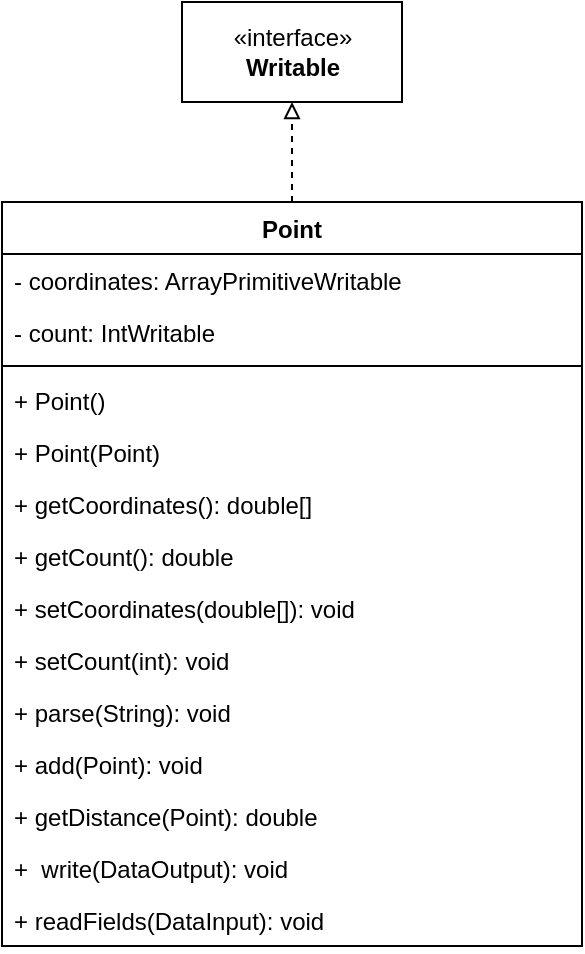 <mxfile version="13.3.0" type="github" pages="3"><diagram id="CkkIYPFHx_Zix4FCcnl0" name="Page-1"><mxGraphModel dx="1422" dy="713" grid="1" gridSize="10" guides="1" tooltips="1" connect="1" arrows="1" fold="1" page="1" pageScale="1" pageWidth="827" pageHeight="1169" math="0" shadow="0"><root><mxCell id="0"/><mxCell id="1" parent="0"/><mxCell id="xHmnuKQRnZCIUz-yJjaE-11" style="edgeStyle=orthogonalEdgeStyle;rounded=0;orthogonalLoop=1;jettySize=auto;html=1;dashed=1;endArrow=block;endFill=0;" edge="1" parent="1" source="xHmnuKQRnZCIUz-yJjaE-1" target="xHmnuKQRnZCIUz-yJjaE-10"><mxGeometry relative="1" as="geometry"/></mxCell><mxCell id="xHmnuKQRnZCIUz-yJjaE-10" value="«interface»&lt;br&gt;&lt;b&gt;Writable&lt;/b&gt;" style="html=1;" vertex="1" parent="1"><mxGeometry x="160" y="150" width="110" height="50" as="geometry"/></mxCell><mxCell id="xHmnuKQRnZCIUz-yJjaE-1" value="Point" style="swimlane;fontStyle=1;align=center;verticalAlign=top;childLayout=stackLayout;horizontal=1;startSize=26;horizontalStack=0;resizeParent=1;resizeParentMax=0;resizeLast=0;collapsible=1;marginBottom=0;" vertex="1" parent="1"><mxGeometry x="70" y="250" width="290" height="372" as="geometry"/></mxCell><mxCell id="xHmnuKQRnZCIUz-yJjaE-2" value="- coordinates: ArrayPrimitiveWritable" style="text;strokeColor=none;fillColor=none;align=left;verticalAlign=top;spacingLeft=4;spacingRight=4;overflow=hidden;rotatable=0;points=[[0,0.5],[1,0.5]];portConstraint=eastwest;" vertex="1" parent="xHmnuKQRnZCIUz-yJjaE-1"><mxGeometry y="26" width="290" height="26" as="geometry"/></mxCell><mxCell id="xHmnuKQRnZCIUz-yJjaE-5" value="- count: IntWritable" style="text;strokeColor=none;fillColor=none;align=left;verticalAlign=top;spacingLeft=4;spacingRight=4;overflow=hidden;rotatable=0;points=[[0,0.5],[1,0.5]];portConstraint=eastwest;" vertex="1" parent="xHmnuKQRnZCIUz-yJjaE-1"><mxGeometry y="52" width="290" height="26" as="geometry"/></mxCell><mxCell id="xHmnuKQRnZCIUz-yJjaE-3" value="" style="line;strokeWidth=1;fillColor=none;align=left;verticalAlign=middle;spacingTop=-1;spacingLeft=3;spacingRight=3;rotatable=0;labelPosition=right;points=[];portConstraint=eastwest;" vertex="1" parent="xHmnuKQRnZCIUz-yJjaE-1"><mxGeometry y="78" width="290" height="8" as="geometry"/></mxCell><mxCell id="xHmnuKQRnZCIUz-yJjaE-4" value="+ Point()" style="text;strokeColor=none;fillColor=none;align=left;verticalAlign=top;spacingLeft=4;spacingRight=4;overflow=hidden;rotatable=0;points=[[0,0.5],[1,0.5]];portConstraint=eastwest;" vertex="1" parent="xHmnuKQRnZCIUz-yJjaE-1"><mxGeometry y="86" width="290" height="26" as="geometry"/></mxCell><mxCell id="xHmnuKQRnZCIUz-yJjaE-8" value="+ Point(Point)" style="text;strokeColor=none;fillColor=none;align=left;verticalAlign=top;spacingLeft=4;spacingRight=4;overflow=hidden;rotatable=0;points=[[0,0.5],[1,0.5]];portConstraint=eastwest;" vertex="1" parent="xHmnuKQRnZCIUz-yJjaE-1"><mxGeometry y="112" width="290" height="26" as="geometry"/></mxCell><mxCell id="xHmnuKQRnZCIUz-yJjaE-6" value="+ getCoordinates(): double[]" style="text;strokeColor=none;fillColor=none;align=left;verticalAlign=top;spacingLeft=4;spacingRight=4;overflow=hidden;rotatable=0;points=[[0,0.5],[1,0.5]];portConstraint=eastwest;" vertex="1" parent="xHmnuKQRnZCIUz-yJjaE-1"><mxGeometry y="138" width="290" height="26" as="geometry"/></mxCell><mxCell id="xHmnuKQRnZCIUz-yJjaE-14" value="+ getCount(): double" style="text;strokeColor=none;fillColor=none;align=left;verticalAlign=top;spacingLeft=4;spacingRight=4;overflow=hidden;rotatable=0;points=[[0,0.5],[1,0.5]];portConstraint=eastwest;" vertex="1" parent="xHmnuKQRnZCIUz-yJjaE-1"><mxGeometry y="164" width="290" height="26" as="geometry"/></mxCell><mxCell id="xHmnuKQRnZCIUz-yJjaE-16" value="+ setCoordinates(double[]): void" style="text;strokeColor=none;fillColor=none;align=left;verticalAlign=top;spacingLeft=4;spacingRight=4;overflow=hidden;rotatable=0;points=[[0,0.5],[1,0.5]];portConstraint=eastwest;" vertex="1" parent="xHmnuKQRnZCIUz-yJjaE-1"><mxGeometry y="190" width="290" height="26" as="geometry"/></mxCell><mxCell id="xHmnuKQRnZCIUz-yJjaE-21" value="+ setCount(int): void" style="text;strokeColor=none;fillColor=none;align=left;verticalAlign=top;spacingLeft=4;spacingRight=4;overflow=hidden;rotatable=0;points=[[0,0.5],[1,0.5]];portConstraint=eastwest;" vertex="1" parent="xHmnuKQRnZCIUz-yJjaE-1"><mxGeometry y="216" width="290" height="26" as="geometry"/></mxCell><mxCell id="xHmnuKQRnZCIUz-yJjaE-17" value="+ parse(String): void" style="text;strokeColor=none;fillColor=none;align=left;verticalAlign=top;spacingLeft=4;spacingRight=4;overflow=hidden;rotatable=0;points=[[0,0.5],[1,0.5]];portConstraint=eastwest;" vertex="1" parent="xHmnuKQRnZCIUz-yJjaE-1"><mxGeometry y="242" width="290" height="26" as="geometry"/></mxCell><mxCell id="xHmnuKQRnZCIUz-yJjaE-18" value="+ add(Point): void" style="text;strokeColor=none;fillColor=none;align=left;verticalAlign=top;spacingLeft=4;spacingRight=4;overflow=hidden;rotatable=0;points=[[0,0.5],[1,0.5]];portConstraint=eastwest;" vertex="1" parent="xHmnuKQRnZCIUz-yJjaE-1"><mxGeometry y="268" width="290" height="26" as="geometry"/></mxCell><mxCell id="xHmnuKQRnZCIUz-yJjaE-20" value="+ getDistance(Point): double" style="text;strokeColor=none;fillColor=none;align=left;verticalAlign=top;spacingLeft=4;spacingRight=4;overflow=hidden;rotatable=0;points=[[0,0.5],[1,0.5]];portConstraint=eastwest;" vertex="1" parent="xHmnuKQRnZCIUz-yJjaE-1"><mxGeometry y="294" width="290" height="26" as="geometry"/></mxCell><mxCell id="xHmnuKQRnZCIUz-yJjaE-15" value="+  write(DataOutput): void" style="text;strokeColor=none;fillColor=none;align=left;verticalAlign=top;spacingLeft=4;spacingRight=4;overflow=hidden;rotatable=0;points=[[0,0.5],[1,0.5]];portConstraint=eastwest;" vertex="1" parent="xHmnuKQRnZCIUz-yJjaE-1"><mxGeometry y="320" width="290" height="26" as="geometry"/></mxCell><mxCell id="xHmnuKQRnZCIUz-yJjaE-13" value="+ readFields(DataInput): void" style="text;strokeColor=none;fillColor=none;align=left;verticalAlign=top;spacingLeft=4;spacingRight=4;overflow=hidden;rotatable=0;points=[[0,0.5],[1,0.5]];portConstraint=eastwest;" vertex="1" parent="xHmnuKQRnZCIUz-yJjaE-1"><mxGeometry y="346" width="290" height="26" as="geometry"/></mxCell></root></mxGraphModel></diagram><diagram id="TQK9ALZqHLrtuiVHRkl8" name="Page-2"><mxGraphModel dx="1422" dy="713" grid="1" gridSize="10" guides="1" tooltips="1" connect="1" arrows="1" fold="1" page="1" pageScale="1" pageWidth="827" pageHeight="1169" math="0" shadow="0"><root><mxCell id="Gw9I8jApdF2Htz42jpap-0"/><mxCell id="Gw9I8jApdF2Htz42jpap-1" parent="Gw9I8jApdF2Htz42jpap-0"/><mxCell id="MzmEzGx-wgNOPJODGRZ_-0" style="edgeStyle=orthogonalEdgeStyle;rounded=0;orthogonalLoop=1;jettySize=auto;html=1;dashed=1;endArrow=block;endFill=0;" edge="1" parent="Gw9I8jApdF2Htz42jpap-1" source="MzmEzGx-wgNOPJODGRZ_-2" target="MzmEzGx-wgNOPJODGRZ_-1"><mxGeometry relative="1" as="geometry"/></mxCell><mxCell id="MzmEzGx-wgNOPJODGRZ_-1" value="«interface»&lt;br&gt;&lt;b&gt;WritableComparable&lt;/b&gt;" style="html=1;" vertex="1" parent="Gw9I8jApdF2Htz42jpap-1"><mxGeometry x="145" y="150" width="140" height="50" as="geometry"/></mxCell><mxCell id="MzmEzGx-wgNOPJODGRZ_-2" value="Centroid" style="swimlane;fontStyle=1;align=center;verticalAlign=top;childLayout=stackLayout;horizontal=1;startSize=26;horizontalStack=0;resizeParent=1;resizeParentMax=0;resizeLast=0;collapsible=1;marginBottom=0;" vertex="1" parent="Gw9I8jApdF2Htz42jpap-1"><mxGeometry x="70" y="250" width="290" height="320" as="geometry"/></mxCell><mxCell id="MzmEzGx-wgNOPJODGRZ_-3" value="- id: Text" style="text;strokeColor=none;fillColor=none;align=left;verticalAlign=top;spacingLeft=4;spacingRight=4;overflow=hidden;rotatable=0;points=[[0,0.5],[1,0.5]];portConstraint=eastwest;" vertex="1" parent="MzmEzGx-wgNOPJODGRZ_-2"><mxGeometry y="26" width="290" height="26" as="geometry"/></mxCell><mxCell id="MzmEzGx-wgNOPJODGRZ_-4" value="- p: Point" style="text;strokeColor=none;fillColor=none;align=left;verticalAlign=top;spacingLeft=4;spacingRight=4;overflow=hidden;rotatable=0;points=[[0,0.5],[1,0.5]];portConstraint=eastwest;" vertex="1" parent="MzmEzGx-wgNOPJODGRZ_-2"><mxGeometry y="52" width="290" height="26" as="geometry"/></mxCell><mxCell id="MzmEzGx-wgNOPJODGRZ_-5" value="" style="line;strokeWidth=1;fillColor=none;align=left;verticalAlign=middle;spacingTop=-1;spacingLeft=3;spacingRight=3;rotatable=0;labelPosition=right;points=[];portConstraint=eastwest;" vertex="1" parent="MzmEzGx-wgNOPJODGRZ_-2"><mxGeometry y="78" width="290" height="8" as="geometry"/></mxCell><mxCell id="MzmEzGx-wgNOPJODGRZ_-6" value="+ Centroid()" style="text;strokeColor=none;fillColor=none;align=left;verticalAlign=top;spacingLeft=4;spacingRight=4;overflow=hidden;rotatable=0;points=[[0,0.5],[1,0.5]];portConstraint=eastwest;" vertex="1" parent="MzmEzGx-wgNOPJODGRZ_-2"><mxGeometry y="86" width="290" height="26" as="geometry"/></mxCell><mxCell id="MzmEzGx-wgNOPJODGRZ_-7" value="+ Centroid(Text, Point)" style="text;strokeColor=none;fillColor=none;align=left;verticalAlign=top;spacingLeft=4;spacingRight=4;overflow=hidden;rotatable=0;points=[[0,0.5],[1,0.5]];portConstraint=eastwest;" vertex="1" parent="MzmEzGx-wgNOPJODGRZ_-2"><mxGeometry y="112" width="290" height="26" as="geometry"/></mxCell><mxCell id="MzmEzGx-wgNOPJODGRZ_-8" value="+ Centroid(String)" style="text;strokeColor=none;fillColor=none;align=left;verticalAlign=top;spacingLeft=4;spacingRight=4;overflow=hidden;rotatable=0;points=[[0,0.5],[1,0.5]];portConstraint=eastwest;" vertex="1" parent="MzmEzGx-wgNOPJODGRZ_-2"><mxGeometry y="138" width="290" height="26" as="geometry"/></mxCell><mxCell id="MzmEzGx-wgNOPJODGRZ_-9" value="+ getId(): Text" style="text;strokeColor=none;fillColor=none;align=left;verticalAlign=top;spacingLeft=4;spacingRight=4;overflow=hidden;rotatable=0;points=[[0,0.5],[1,0.5]];portConstraint=eastwest;" vertex="1" parent="MzmEzGx-wgNOPJODGRZ_-2"><mxGeometry y="164" width="290" height="26" as="geometry"/></mxCell><mxCell id="MzmEzGx-wgNOPJODGRZ_-10" value="+ getPoint(): Point" style="text;strokeColor=none;fillColor=none;align=left;verticalAlign=top;spacingLeft=4;spacingRight=4;overflow=hidden;rotatable=0;points=[[0,0.5],[1,0.5]];portConstraint=eastwest;" vertex="1" parent="MzmEzGx-wgNOPJODGRZ_-2"><mxGeometry y="190" width="290" height="26" as="geometry"/></mxCell><mxCell id="MzmEzGx-wgNOPJODGRZ_-11" value="+ toString(): String" style="text;strokeColor=none;fillColor=none;align=left;verticalAlign=top;spacingLeft=4;spacingRight=4;overflow=hidden;rotatable=0;points=[[0,0.5],[1,0.5]];portConstraint=eastwest;" vertex="1" parent="MzmEzGx-wgNOPJODGRZ_-2"><mxGeometry y="216" width="290" height="26" as="geometry"/></mxCell><mxCell id="MzmEzGx-wgNOPJODGRZ_-12" value="+ compareTo(Centroid): int" style="text;strokeColor=none;fillColor=none;align=left;verticalAlign=top;spacingLeft=4;spacingRight=4;overflow=hidden;rotatable=0;points=[[0,0.5],[1,0.5]];portConstraint=eastwest;" vertex="1" parent="MzmEzGx-wgNOPJODGRZ_-2"><mxGeometry y="242" width="290" height="26" as="geometry"/></mxCell><mxCell id="MzmEzGx-wgNOPJODGRZ_-15" value="+  write(DataOutput): void" style="text;strokeColor=none;fillColor=none;align=left;verticalAlign=top;spacingLeft=4;spacingRight=4;overflow=hidden;rotatable=0;points=[[0,0.5],[1,0.5]];portConstraint=eastwest;" vertex="1" parent="MzmEzGx-wgNOPJODGRZ_-2"><mxGeometry y="268" width="290" height="26" as="geometry"/></mxCell><mxCell id="MzmEzGx-wgNOPJODGRZ_-16" value="+ readFields(DataInput): void" style="text;strokeColor=none;fillColor=none;align=left;verticalAlign=top;spacingLeft=4;spacingRight=4;overflow=hidden;rotatable=0;points=[[0,0.5],[1,0.5]];portConstraint=eastwest;" vertex="1" parent="MzmEzGx-wgNOPJODGRZ_-2"><mxGeometry y="294" width="290" height="26" as="geometry"/></mxCell></root></mxGraphModel></diagram><diagram id="yiSP7vsA7RyYRbXtW1iw" name="Page-3"><mxGraphModel dx="1422" dy="713" grid="1" gridSize="10" guides="1" tooltips="1" connect="1" arrows="1" fold="1" page="1" pageScale="1" pageWidth="827" pageHeight="1169" math="0" shadow="0"><root><mxCell id="vBSBxp__uWg3JHuj3us6-0"/><mxCell id="vBSBxp__uWg3JHuj3us6-1" parent="vBSBxp__uWg3JHuj3us6-0"/><mxCell id="WTdn-6nC7p13l9LXQ_cG-0" value="CentroidList" style="swimlane;fontStyle=1;align=center;verticalAlign=top;childLayout=stackLayout;horizontal=1;startSize=26;horizontalStack=0;resizeParent=1;resizeParentMax=0;resizeLast=0;collapsible=1;marginBottom=0;" vertex="1" parent="vBSBxp__uWg3JHuj3us6-1"><mxGeometry x="70" y="250" width="290" height="164" as="geometry"/></mxCell><mxCell id="WTdn-6nC7p13l9LXQ_cG-1" value="- centroids: List&lt;Centroid&gt;" style="text;strokeColor=none;fillColor=none;align=left;verticalAlign=top;spacingLeft=4;spacingRight=4;overflow=hidden;rotatable=0;points=[[0,0.5],[1,0.5]];portConstraint=eastwest;" vertex="1" parent="WTdn-6nC7p13l9LXQ_cG-0"><mxGeometry y="26" width="290" height="26" as="geometry"/></mxCell><mxCell id="WTdn-6nC7p13l9LXQ_cG-3" value="" style="line;strokeWidth=1;fillColor=none;align=left;verticalAlign=middle;spacingTop=-1;spacingLeft=3;spacingRight=3;rotatable=0;labelPosition=right;points=[];portConstraint=eastwest;" vertex="1" parent="WTdn-6nC7p13l9LXQ_cG-0"><mxGeometry y="52" width="290" height="8" as="geometry"/></mxCell><mxCell id="WTdn-6nC7p13l9LXQ_cG-4" value="+ CentroidList()" style="text;strokeColor=none;fillColor=none;align=left;verticalAlign=top;spacingLeft=4;spacingRight=4;overflow=hidden;rotatable=0;points=[[0,0.5],[1,0.5]];portConstraint=eastwest;" vertex="1" parent="WTdn-6nC7p13l9LXQ_cG-0"><mxGeometry y="60" width="290" height="26" as="geometry"/></mxCell><mxCell id="WTdn-6nC7p13l9LXQ_cG-7" value="+ getCentroids(): List&lt;Centroid&gt;" style="text;strokeColor=none;fillColor=none;align=left;verticalAlign=top;spacingLeft=4;spacingRight=4;overflow=hidden;rotatable=0;points=[[0,0.5],[1,0.5]];portConstraint=eastwest;" vertex="1" parent="WTdn-6nC7p13l9LXQ_cG-0"><mxGeometry y="86" width="290" height="26" as="geometry"/></mxCell><mxCell id="WTdn-6nC7p13l9LXQ_cG-8" value="+ add(String): void" style="text;strokeColor=none;fillColor=none;align=left;verticalAlign=top;spacingLeft=4;spacingRight=4;overflow=hidden;rotatable=0;points=[[0,0.5],[1,0.5]];portConstraint=eastwest;" vertex="1" parent="WTdn-6nC7p13l9LXQ_cG-0"><mxGeometry y="112" width="290" height="26" as="geometry"/></mxCell><mxCell id="WTdn-6nC7p13l9LXQ_cG-9" value="+ closest(Point): Centroid" style="text;strokeColor=none;fillColor=none;align=left;verticalAlign=top;spacingLeft=4;spacingRight=4;overflow=hidden;rotatable=0;points=[[0,0.5],[1,0.5]];portConstraint=eastwest;" vertex="1" parent="WTdn-6nC7p13l9LXQ_cG-0"><mxGeometry y="138" width="290" height="26" as="geometry"/></mxCell></root></mxGraphModel></diagram></mxfile>